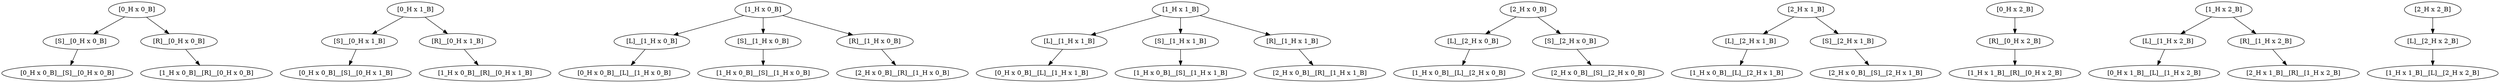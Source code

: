 strict digraph  {
"[0_H x 0_B]";
"[S]__[0_H x 0_B]";
"[0_H x 0_B]__[S]__[0_H x 0_B]";
"[R]__[0_H x 0_B]";
"[1_H x 0_B]__[R]__[0_H x 0_B]";
"[0_H x 1_B]";
"[S]__[0_H x 1_B]";
"[0_H x 0_B]__[S]__[0_H x 1_B]";
"[R]__[0_H x 1_B]";
"[1_H x 0_B]__[R]__[0_H x 1_B]";
"[1_H x 0_B]";
"[L]__[1_H x 0_B]";
"[0_H x 0_B]__[L]__[1_H x 0_B]";
"[S]__[1_H x 0_B]";
"[1_H x 0_B]__[S]__[1_H x 0_B]";
"[R]__[1_H x 0_B]";
"[2_H x 0_B]__[R]__[1_H x 0_B]";
"[1_H x 1_B]";
"[L]__[1_H x 1_B]";
"[0_H x 0_B]__[L]__[1_H x 1_B]";
"[S]__[1_H x 1_B]";
"[1_H x 0_B]__[S]__[1_H x 1_B]";
"[R]__[1_H x 1_B]";
"[2_H x 0_B]__[R]__[1_H x 1_B]";
"[2_H x 0_B]";
"[L]__[2_H x 0_B]";
"[1_H x 0_B]__[L]__[2_H x 0_B]";
"[S]__[2_H x 0_B]";
"[2_H x 0_B]__[S]__[2_H x 0_B]";
"[2_H x 1_B]";
"[L]__[2_H x 1_B]";
"[1_H x 0_B]__[L]__[2_H x 1_B]";
"[S]__[2_H x 1_B]";
"[2_H x 0_B]__[S]__[2_H x 1_B]";
"[0_H x 2_B]";
"[R]__[0_H x 2_B]";
"[1_H x 1_B]__[R]__[0_H x 2_B]";
"[1_H x 2_B]";
"[L]__[1_H x 2_B]";
"[0_H x 1_B]__[L]__[1_H x 2_B]";
"[R]__[1_H x 2_B]";
"[2_H x 1_B]__[R]__[1_H x 2_B]";
"[2_H x 2_B]";
"[L]__[2_H x 2_B]";
"[1_H x 1_B]__[L]__[2_H x 2_B]";
"[0_H x 0_B]" -> "[S]__[0_H x 0_B]";
"[0_H x 0_B]" -> "[R]__[0_H x 0_B]";
"[S]__[0_H x 0_B]" -> "[0_H x 0_B]__[S]__[0_H x 0_B]"  [weight="1.0"];
"[R]__[0_H x 0_B]" -> "[1_H x 0_B]__[R]__[0_H x 0_B]"  [weight="1.0"];
"[0_H x 1_B]" -> "[S]__[0_H x 1_B]";
"[0_H x 1_B]" -> "[R]__[0_H x 1_B]";
"[S]__[0_H x 1_B]" -> "[0_H x 0_B]__[S]__[0_H x 1_B]"  [weight="1.0"];
"[R]__[0_H x 1_B]" -> "[1_H x 0_B]__[R]__[0_H x 1_B]"  [weight="1.0"];
"[1_H x 0_B]" -> "[L]__[1_H x 0_B]";
"[1_H x 0_B]" -> "[S]__[1_H x 0_B]";
"[1_H x 0_B]" -> "[R]__[1_H x 0_B]";
"[L]__[1_H x 0_B]" -> "[0_H x 0_B]__[L]__[1_H x 0_B]"  [weight="1.0"];
"[S]__[1_H x 0_B]" -> "[1_H x 0_B]__[S]__[1_H x 0_B]"  [weight="1.0"];
"[R]__[1_H x 0_B]" -> "[2_H x 0_B]__[R]__[1_H x 0_B]"  [weight="1.0"];
"[1_H x 1_B]" -> "[L]__[1_H x 1_B]";
"[1_H x 1_B]" -> "[S]__[1_H x 1_B]";
"[1_H x 1_B]" -> "[R]__[1_H x 1_B]";
"[L]__[1_H x 1_B]" -> "[0_H x 0_B]__[L]__[1_H x 1_B]"  [weight="1.0"];
"[S]__[1_H x 1_B]" -> "[1_H x 0_B]__[S]__[1_H x 1_B]"  [weight="1.0"];
"[R]__[1_H x 1_B]" -> "[2_H x 0_B]__[R]__[1_H x 1_B]"  [weight="1.0"];
"[2_H x 0_B]" -> "[L]__[2_H x 0_B]";
"[2_H x 0_B]" -> "[S]__[2_H x 0_B]";
"[L]__[2_H x 0_B]" -> "[1_H x 0_B]__[L]__[2_H x 0_B]"  [weight="1.0"];
"[S]__[2_H x 0_B]" -> "[2_H x 0_B]__[S]__[2_H x 0_B]"  [weight="1.0"];
"[2_H x 1_B]" -> "[L]__[2_H x 1_B]";
"[2_H x 1_B]" -> "[S]__[2_H x 1_B]";
"[L]__[2_H x 1_B]" -> "[1_H x 0_B]__[L]__[2_H x 1_B]"  [weight="1.0"];
"[S]__[2_H x 1_B]" -> "[2_H x 0_B]__[S]__[2_H x 1_B]"  [weight="1.0"];
"[0_H x 2_B]" -> "[R]__[0_H x 2_B]";
"[R]__[0_H x 2_B]" -> "[1_H x 1_B]__[R]__[0_H x 2_B]"  [weight="1.0"];
"[1_H x 2_B]" -> "[L]__[1_H x 2_B]";
"[1_H x 2_B]" -> "[R]__[1_H x 2_B]";
"[L]__[1_H x 2_B]" -> "[0_H x 1_B]__[L]__[1_H x 2_B]"  [weight="1.0"];
"[R]__[1_H x 2_B]" -> "[2_H x 1_B]__[R]__[1_H x 2_B]"  [weight="1.0"];
"[2_H x 2_B]" -> "[L]__[2_H x 2_B]";
"[L]__[2_H x 2_B]" -> "[1_H x 1_B]__[L]__[2_H x 2_B]"  [weight="1.0"];
}
